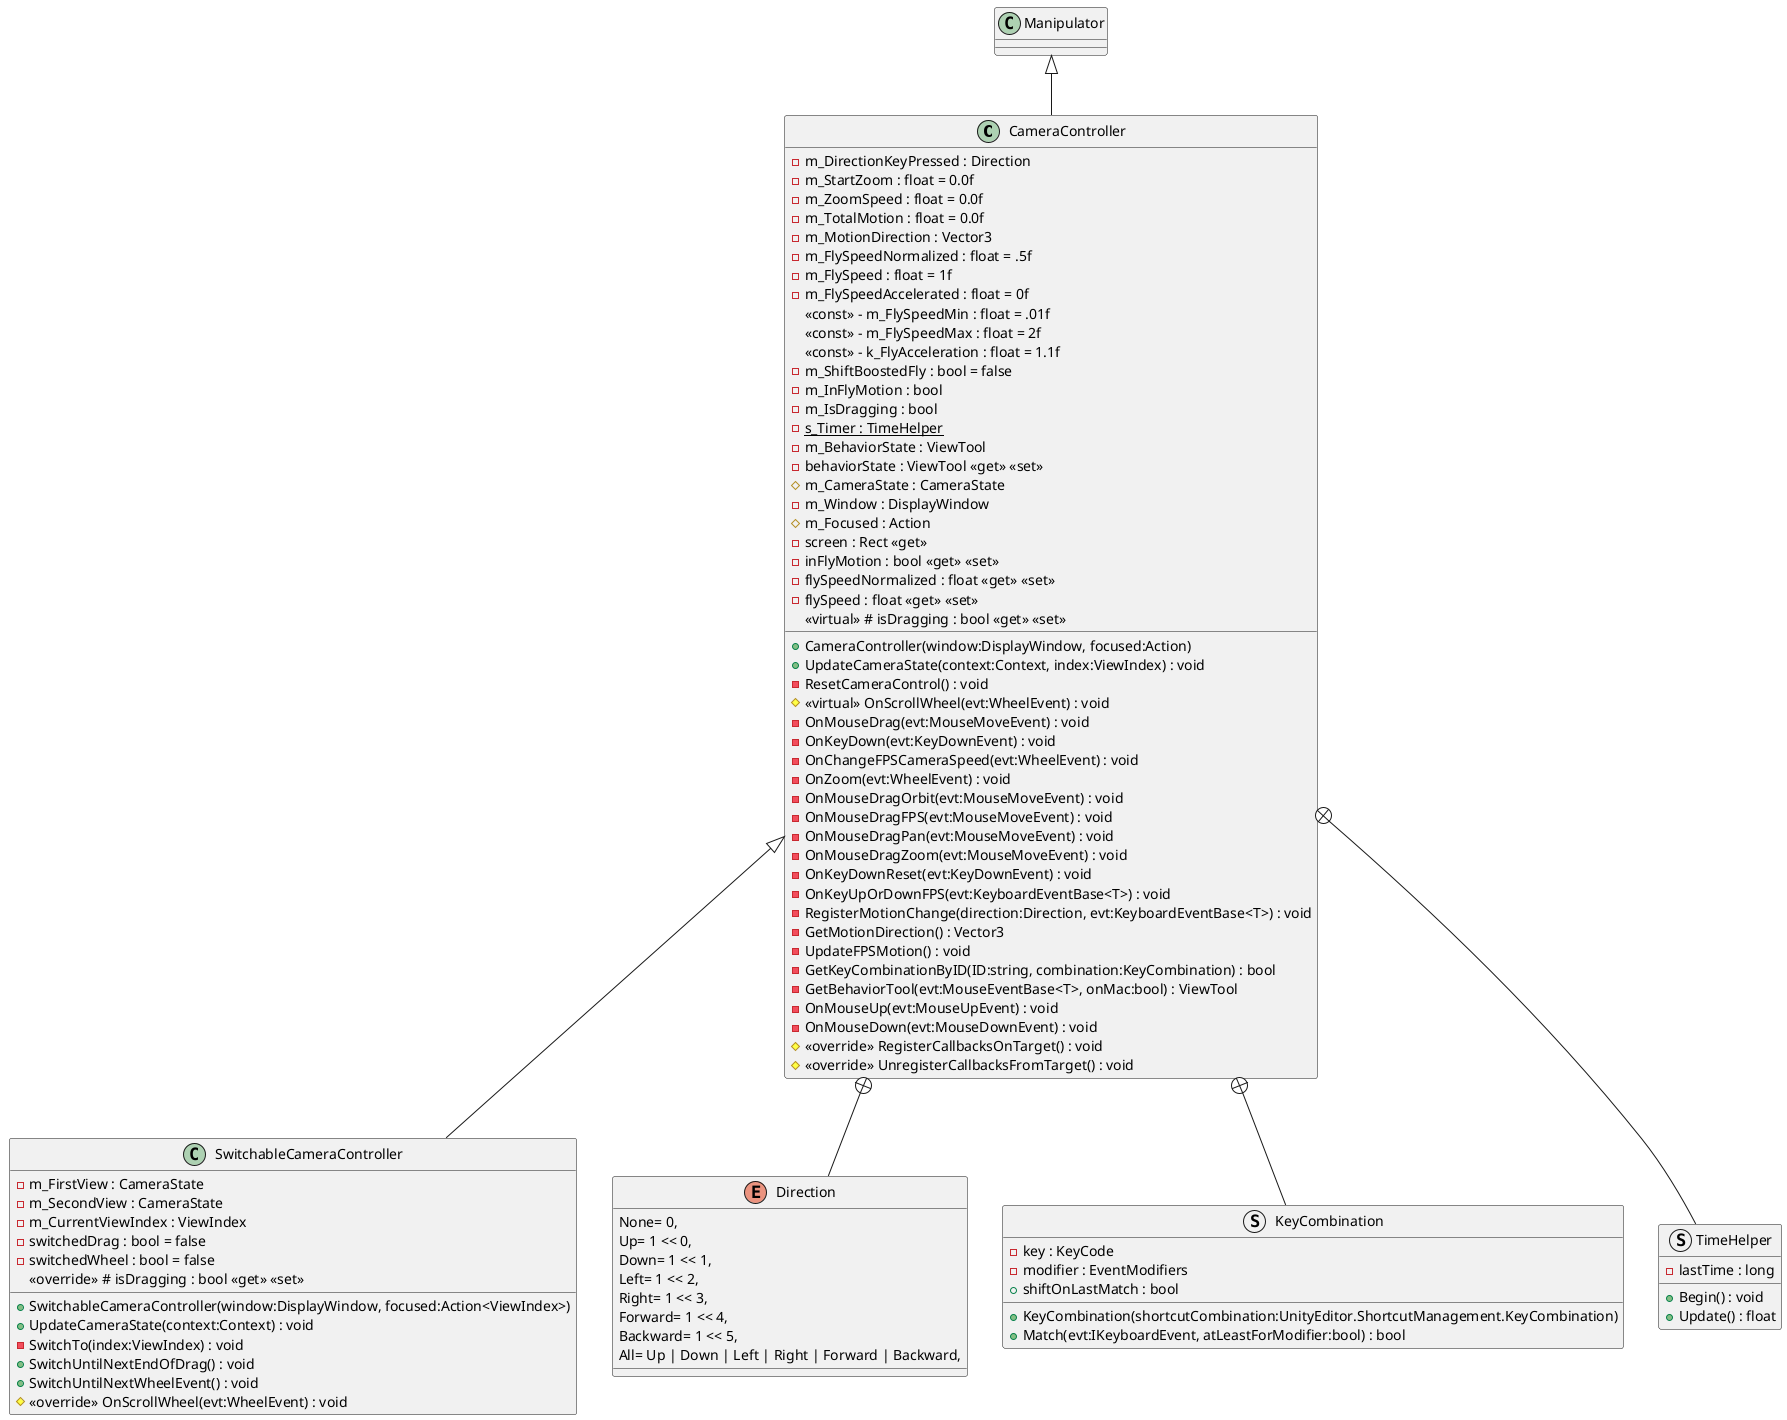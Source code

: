 @startuml
class CameraController {
    - m_DirectionKeyPressed : Direction
    - m_StartZoom : float = 0.0f
    - m_ZoomSpeed : float = 0.0f
    - m_TotalMotion : float = 0.0f
    - m_MotionDirection : Vector3
    - m_FlySpeedNormalized : float = .5f
    - m_FlySpeed : float = 1f
    - m_FlySpeedAccelerated : float = 0f
    <<const>> - m_FlySpeedMin : float = .01f
    <<const>> - m_FlySpeedMax : float = 2f
    <<const>> - k_FlyAcceleration : float = 1.1f
    - m_ShiftBoostedFly : bool = false
    - m_InFlyMotion : bool
    - m_IsDragging : bool
    {static} - s_Timer : TimeHelper
    - m_BehaviorState : ViewTool
    - behaviorState : ViewTool <<get>> <<set>>
    # m_CameraState : CameraState
    - m_Window : DisplayWindow
    # m_Focused : Action
    - screen : Rect <<get>>
    - inFlyMotion : bool <<get>> <<set>>
    - flySpeedNormalized : float <<get>> <<set>>
    - flySpeed : float <<get>> <<set>>
    <<virtual>> # isDragging : bool <<get>> <<set>>
    + CameraController(window:DisplayWindow, focused:Action)
    + UpdateCameraState(context:Context, index:ViewIndex) : void
    - ResetCameraControl() : void
    # <<virtual>> OnScrollWheel(evt:WheelEvent) : void
    - OnMouseDrag(evt:MouseMoveEvent) : void
    - OnKeyDown(evt:KeyDownEvent) : void
    - OnChangeFPSCameraSpeed(evt:WheelEvent) : void
    - OnZoom(evt:WheelEvent) : void
    - OnMouseDragOrbit(evt:MouseMoveEvent) : void
    - OnMouseDragFPS(evt:MouseMoveEvent) : void
    - OnMouseDragPan(evt:MouseMoveEvent) : void
    - OnMouseDragZoom(evt:MouseMoveEvent) : void
    - OnKeyDownReset(evt:KeyDownEvent) : void
    - OnKeyUpOrDownFPS(evt:KeyboardEventBase<T>) : void
    - RegisterMotionChange(direction:Direction, evt:KeyboardEventBase<T>) : void
    - GetMotionDirection() : Vector3
    - UpdateFPSMotion() : void
    - GetKeyCombinationByID(ID:string, combination:KeyCombination) : bool
    - GetBehaviorTool(evt:MouseEventBase<T>, onMac:bool) : ViewTool
    - OnMouseUp(evt:MouseUpEvent) : void
    - OnMouseDown(evt:MouseDownEvent) : void
    # <<override>> RegisterCallbacksOnTarget() : void
    # <<override>> UnregisterCallbacksFromTarget() : void
}
class SwitchableCameraController {
    - m_FirstView : CameraState
    - m_SecondView : CameraState
    - m_CurrentViewIndex : ViewIndex
    - switchedDrag : bool = false
    - switchedWheel : bool = false
    + SwitchableCameraController(window:DisplayWindow, focused:Action<ViewIndex>)
    + UpdateCameraState(context:Context) : void
    - SwitchTo(index:ViewIndex) : void
    + SwitchUntilNextEndOfDrag() : void
    <<override>> # isDragging : bool <<get>> <<set>>
    + SwitchUntilNextWheelEvent() : void
    # <<override>> OnScrollWheel(evt:WheelEvent) : void
}
enum Direction {
    None= 0,
    Up= 1 << 0,
    Down= 1 << 1,
    Left= 1 << 2,
    Right= 1 << 3,
    Forward= 1 << 4,
    Backward= 1 << 5,
    All= Up | Down | Left | Right | Forward | Backward,
}
struct KeyCombination {
    - key : KeyCode
    - modifier : EventModifiers
    + shiftOnLastMatch : bool
    + KeyCombination(shortcutCombination:UnityEditor.ShortcutManagement.KeyCombination)
    + Match(evt:IKeyboardEvent, atLeastForModifier:bool) : bool
}
struct TimeHelper {
    - lastTime : long
    + Begin() : void
    + Update() : float
}
Manipulator <|-- CameraController
CameraController <|-- SwitchableCameraController
CameraController +-- Direction
CameraController +-- KeyCombination
CameraController +-- TimeHelper
@enduml
